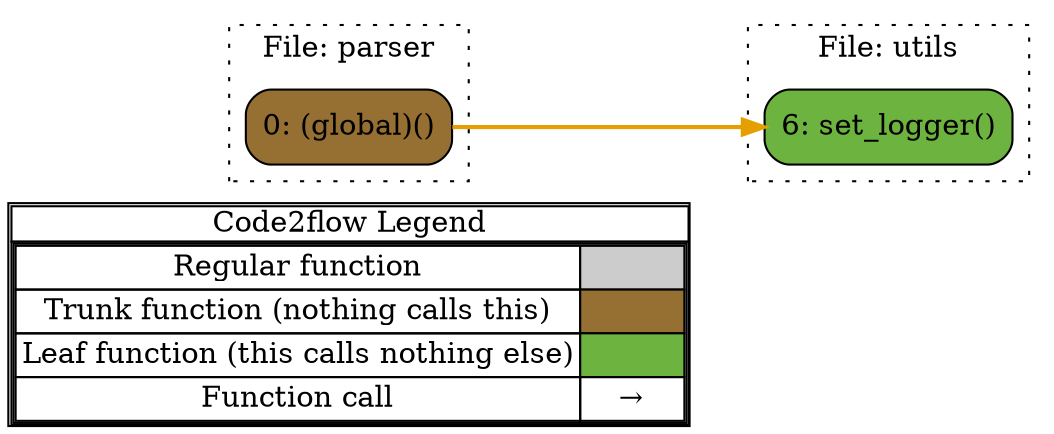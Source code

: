 digraph G {
concentrate=true;
splines="ortho";
rankdir="LR";
subgraph legend{
    rank = min;
    label = "legend";
    Legend [shape=none, margin=0, label = <
        <table cellspacing="0" cellpadding="0" border="1"><tr><td>Code2flow Legend</td></tr><tr><td>
        <table cellspacing="0">
        <tr><td>Regular function</td><td width="50px" bgcolor='#cccccc'></td></tr>
        <tr><td>Trunk function (nothing calls this)</td><td bgcolor='#966F33'></td></tr>
        <tr><td>Leaf function (this calls nothing else)</td><td bgcolor='#6db33f'></td></tr>
        <tr><td>Function call</td><td><font color='black'>&#8594;</font></td></tr>
        </table></td></tr></table>
        >];
}node_1b255d89 [label="0: (global)()" name="parser::(global)" shape="rect" style="rounded,filled" fillcolor="#966F33" ];
node_6b99a07c [label="6: set_logger()" name="utils::set_logger" shape="rect" style="rounded,filled" fillcolor="#6db33f" ];
node_1b255d89 -> node_6b99a07c [color="#E69F00" penwidth="2"];
subgraph cluster_097614dd {
    node_1b255d89;
    label="File: parser";
    name="parser";
    style="filled";
    graph[style=dotted];
};
subgraph cluster_5e237f28 {
    node_6b99a07c;
    label="File: utils";
    name="utils";
    style="filled";
    graph[style=dotted];
};
}
